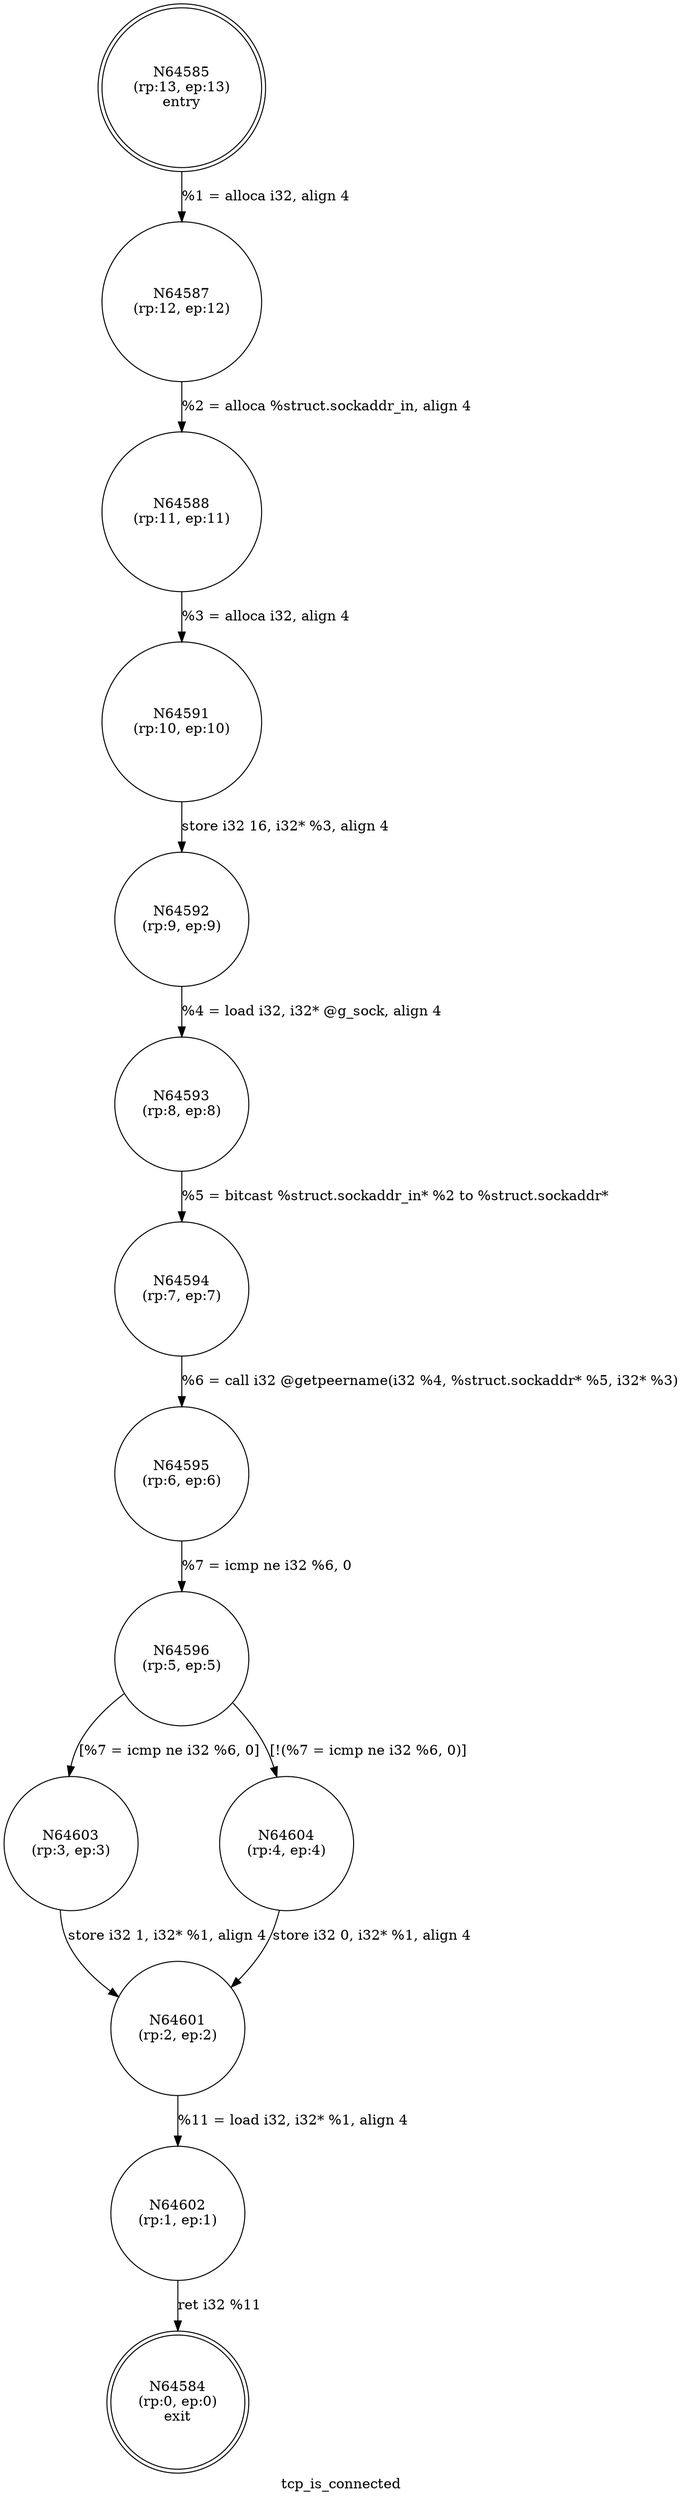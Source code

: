 digraph tcp_is_connected {
label="tcp_is_connected"
64584 [label="N64584\n(rp:0, ep:0)\nexit", shape="doublecircle"]
64585 [label="N64585\n(rp:13, ep:13)\nentry", shape="doublecircle"]
64585 -> 64587 [label="%1 = alloca i32, align 4"]
64587 [label="N64587\n(rp:12, ep:12)", shape="circle"]
64587 -> 64588 [label="%2 = alloca %struct.sockaddr_in, align 4"]
64588 [label="N64588\n(rp:11, ep:11)", shape="circle"]
64588 -> 64591 [label="%3 = alloca i32, align 4"]
64591 [label="N64591\n(rp:10, ep:10)", shape="circle"]
64591 -> 64592 [label="store i32 16, i32* %3, align 4"]
64592 [label="N64592\n(rp:9, ep:9)", shape="circle"]
64592 -> 64593 [label="%4 = load i32, i32* @g_sock, align 4"]
64593 [label="N64593\n(rp:8, ep:8)", shape="circle"]
64593 -> 64594 [label="%5 = bitcast %struct.sockaddr_in* %2 to %struct.sockaddr*"]
64594 [label="N64594\n(rp:7, ep:7)", shape="circle"]
64594 -> 64595 [label="%6 = call i32 @getpeername(i32 %4, %struct.sockaddr* %5, i32* %3)"]
64595 [label="N64595\n(rp:6, ep:6)", shape="circle"]
64595 -> 64596 [label="%7 = icmp ne i32 %6, 0"]
64596 [label="N64596\n(rp:5, ep:5)", shape="circle"]
64596 -> 64603 [label="[%7 = icmp ne i32 %6, 0]"]
64596 -> 64604 [label="[!(%7 = icmp ne i32 %6, 0)]"]
64601 [label="N64601\n(rp:2, ep:2)", shape="circle"]
64601 -> 64602 [label="%11 = load i32, i32* %1, align 4"]
64602 [label="N64602\n(rp:1, ep:1)", shape="circle"]
64602 -> 64584 [label="ret i32 %11"]
64603 [label="N64603\n(rp:3, ep:3)", shape="circle"]
64603 -> 64601 [label="store i32 1, i32* %1, align 4"]
64604 [label="N64604\n(rp:4, ep:4)", shape="circle"]
64604 -> 64601 [label="store i32 0, i32* %1, align 4"]
}
